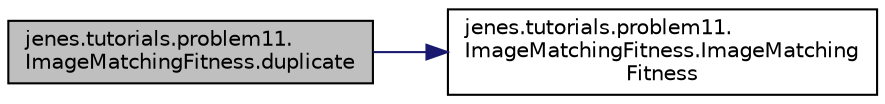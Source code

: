 digraph "jenes.tutorials.problem11.ImageMatchingFitness.duplicate"
{
  edge [fontname="Helvetica",fontsize="10",labelfontname="Helvetica",labelfontsize="10"];
  node [fontname="Helvetica",fontsize="10",shape=record];
  rankdir="LR";
  Node1 [label="jenes.tutorials.problem11.\lImageMatchingFitness.duplicate",height=0.2,width=0.4,color="black", fillcolor="grey75", style="filled" fontcolor="black"];
  Node1 -> Node2 [color="midnightblue",fontsize="10",style="solid",fontname="Helvetica"];
  Node2 [label="jenes.tutorials.problem11.\lImageMatchingFitness.ImageMatching\lFitness",height=0.2,width=0.4,color="black", fillcolor="white", style="filled",URL="$classjenes_1_1tutorials_1_1problem11_1_1_image_matching_fitness.html#ab2d23d7e2f9d4cbb57d5818dbcf91e05"];
}
